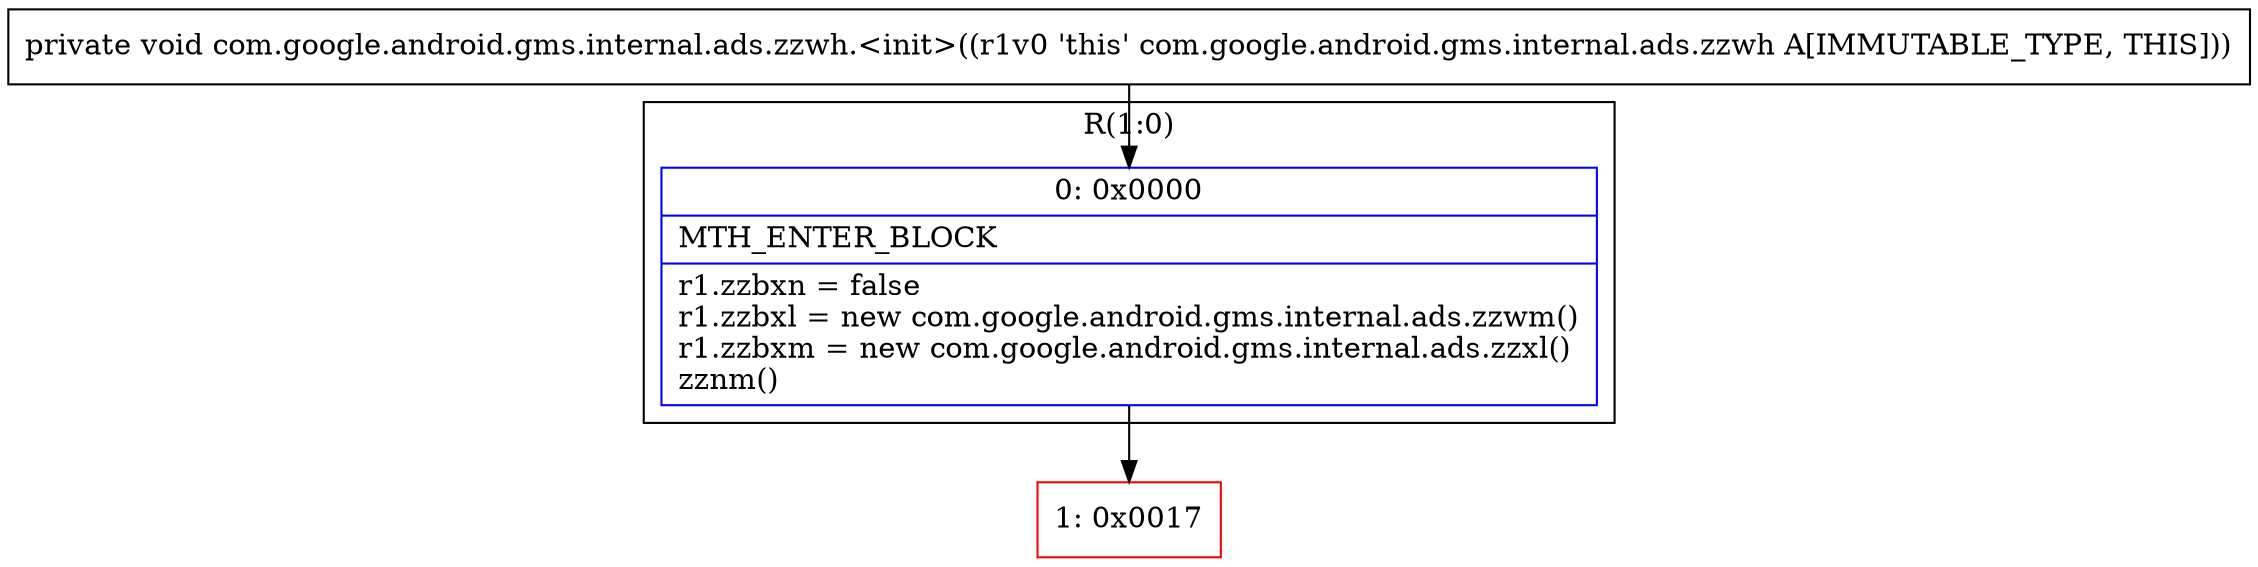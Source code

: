 digraph "CFG forcom.google.android.gms.internal.ads.zzwh.\<init\>()V" {
subgraph cluster_Region_1116160938 {
label = "R(1:0)";
node [shape=record,color=blue];
Node_0 [shape=record,label="{0\:\ 0x0000|MTH_ENTER_BLOCK\l|r1.zzbxn = false\lr1.zzbxl = new com.google.android.gms.internal.ads.zzwm()\lr1.zzbxm = new com.google.android.gms.internal.ads.zzxl()\lzznm()\l}"];
}
Node_1 [shape=record,color=red,label="{1\:\ 0x0017}"];
MethodNode[shape=record,label="{private void com.google.android.gms.internal.ads.zzwh.\<init\>((r1v0 'this' com.google.android.gms.internal.ads.zzwh A[IMMUTABLE_TYPE, THIS])) }"];
MethodNode -> Node_0;
Node_0 -> Node_1;
}

